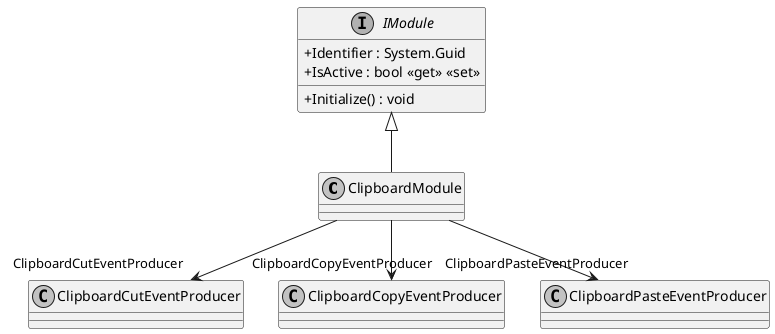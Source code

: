 @startuml
skinparam monochrome true
skinparam classAttributeIconSize 0

class ClipboardModule {
}


interface IModule {
    + Identifier : System.Guid
    + IsActive : bool <<get>> <<set>>
    + Initialize() : void
}

IModule <|-- ClipboardModule
ClipboardModule --> "  ClipboardCutEventProducer" ClipboardCutEventProducer
ClipboardModule --> "ClipboardCopyEventProducer" ClipboardCopyEventProducer
ClipboardModule --> "   ClipboardPasteEventProducer" ClipboardPasteEventProducer
@enduml
